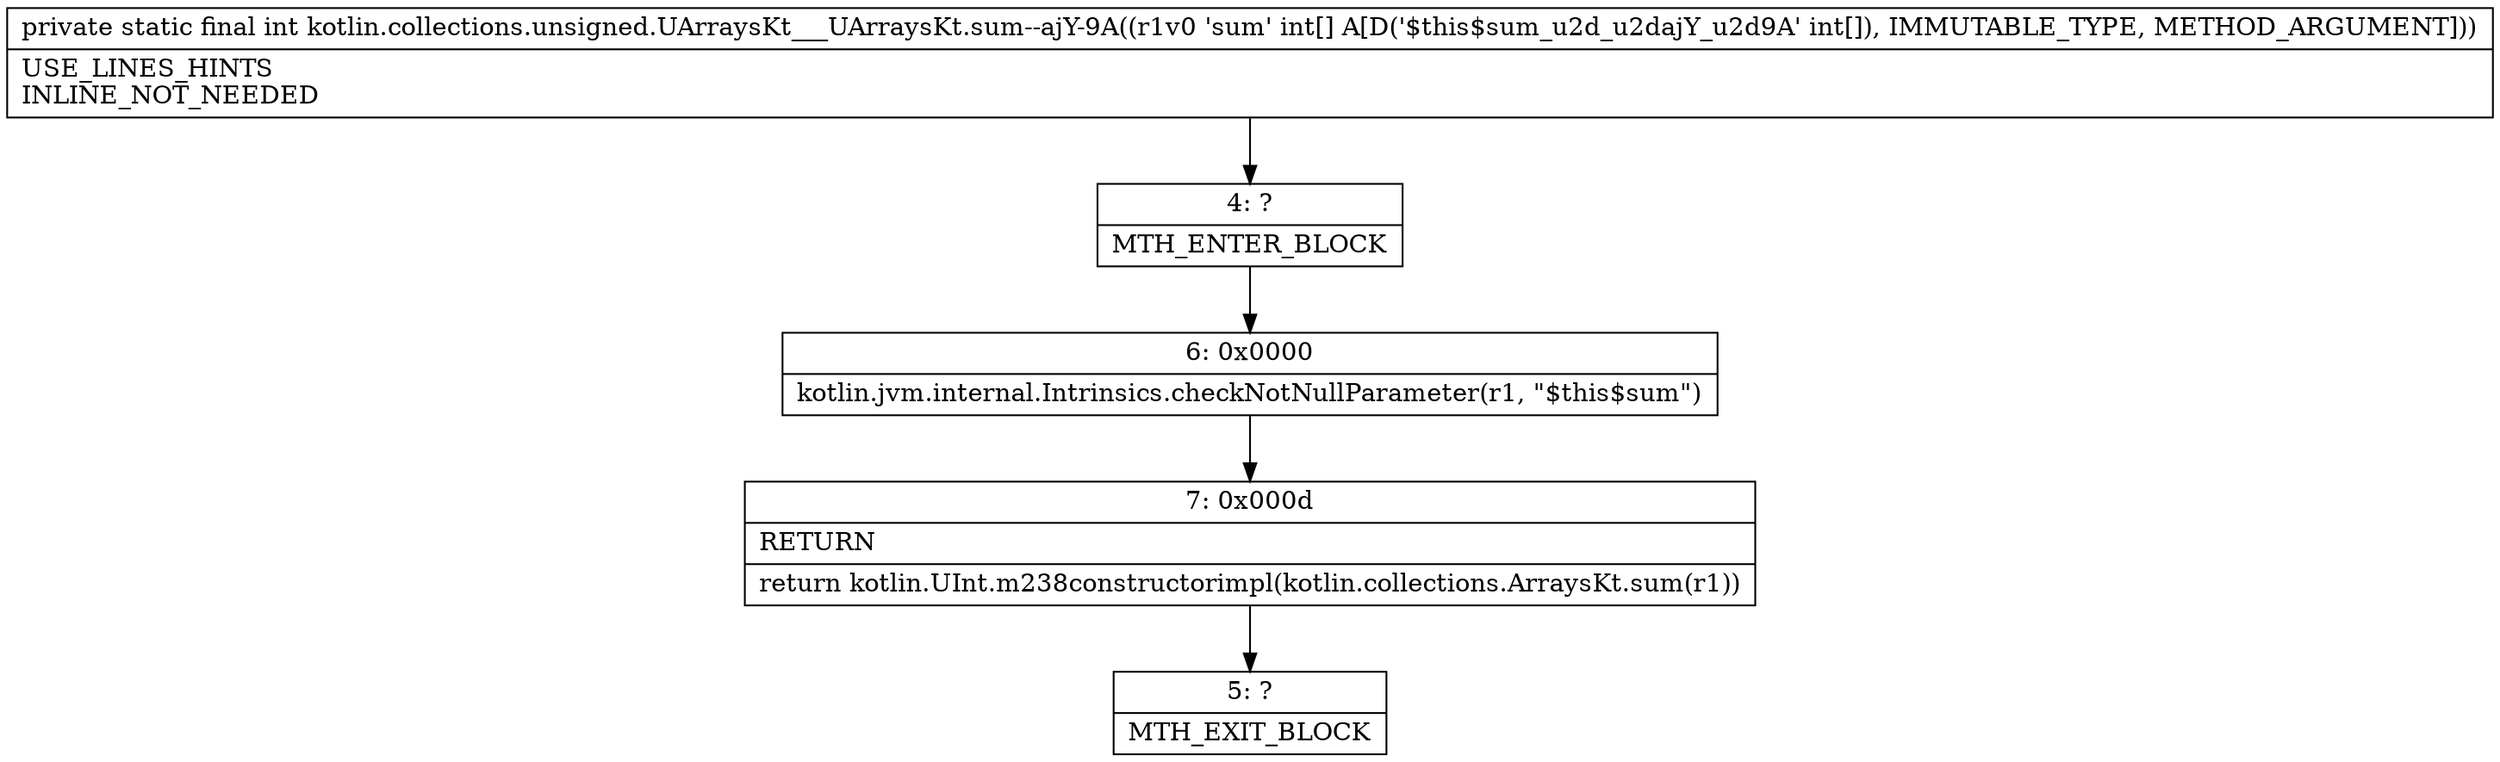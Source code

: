 digraph "CFG forkotlin.collections.unsigned.UArraysKt___UArraysKt.sum\-\-ajY\-9A([I)I" {
Node_4 [shape=record,label="{4\:\ ?|MTH_ENTER_BLOCK\l}"];
Node_6 [shape=record,label="{6\:\ 0x0000|kotlin.jvm.internal.Intrinsics.checkNotNullParameter(r1, \"$this$sum\")\l}"];
Node_7 [shape=record,label="{7\:\ 0x000d|RETURN\l|return kotlin.UInt.m238constructorimpl(kotlin.collections.ArraysKt.sum(r1))\l}"];
Node_5 [shape=record,label="{5\:\ ?|MTH_EXIT_BLOCK\l}"];
MethodNode[shape=record,label="{private static final int kotlin.collections.unsigned.UArraysKt___UArraysKt.sum\-\-ajY\-9A((r1v0 'sum' int[] A[D('$this$sum_u2d_u2dajY_u2d9A' int[]), IMMUTABLE_TYPE, METHOD_ARGUMENT]))  | USE_LINES_HINTS\lINLINE_NOT_NEEDED\l}"];
MethodNode -> Node_4;Node_4 -> Node_6;
Node_6 -> Node_7;
Node_7 -> Node_5;
}

